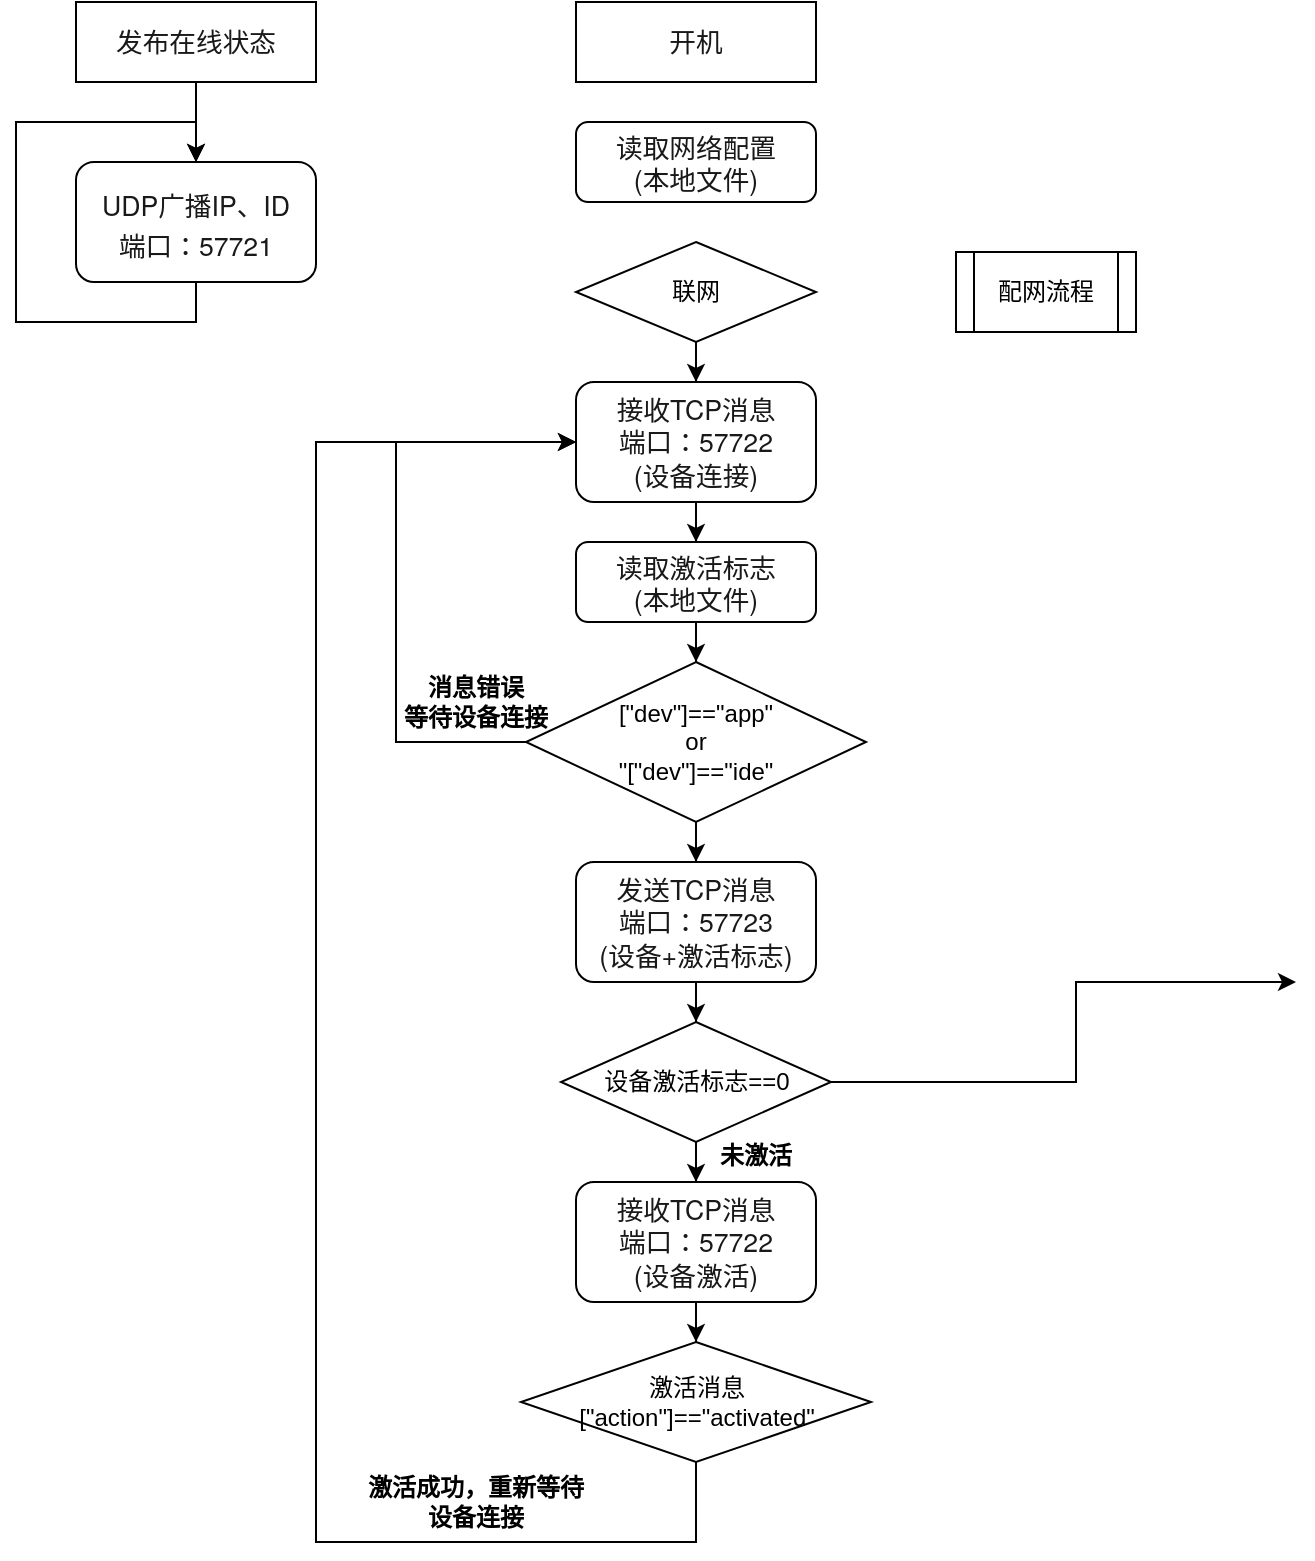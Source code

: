 <mxfile version="14.1.1" type="github">
  <diagram id="SIsZvFy45aXnX-BMXcz8" name="Page-1">
    <mxGraphModel dx="2123" dy="685" grid="1" gridSize="10" guides="1" tooltips="1" connect="1" arrows="1" fold="1" page="1" pageScale="1" pageWidth="827" pageHeight="1169" math="0" shadow="0">
      <root>
        <mxCell id="0" />
        <mxCell id="1" parent="0" />
        <mxCell id="kPTJGmgoszfXjRoP_3Vx-1" value="&lt;p style=&quot;box-sizing: border-box ; margin: 0px ; padding: 0px ; font-family: &amp;#34;helvetica neue&amp;#34; , &amp;#34;helvetica&amp;#34; , &amp;#34;pingfang sc&amp;#34; , &amp;#34;hiragino sans gb&amp;#34; , &amp;#34;microsoft yahei&amp;#34; , &amp;#34;\5 fae8f6f96c59ed1&amp;#34; , &amp;#34;arial&amp;#34; , sans-serif ; font-size: 16px ; line-height: 1.2&quot;&gt;&lt;span style=&quot;box-sizing: border-box ; color: rgb(25 , 25 , 25) ; font-size: 10pt&quot;&gt;UDP广播IP、ID&lt;/span&gt;&lt;/p&gt;&lt;p style=&quot;box-sizing: border-box ; margin: 0px ; padding: 0px ; font-family: &amp;#34;helvetica neue&amp;#34; , &amp;#34;helvetica&amp;#34; , &amp;#34;pingfang sc&amp;#34; , &amp;#34;hiragino sans gb&amp;#34; , &amp;#34;microsoft yahei&amp;#34; , &amp;#34;\5 fae8f6f96c59ed1&amp;#34; , &amp;#34;arial&amp;#34; , sans-serif ; font-size: 16px ; line-height: 1.2&quot;&gt;&lt;span style=&quot;box-sizing: border-box ; color: rgb(25 , 25 , 25) ; font-size: 10pt&quot;&gt;端口：57721&lt;/span&gt;&lt;/p&gt;" style="rounded=1;whiteSpace=wrap;html=1;" parent="1" vertex="1">
          <mxGeometry x="-310" y="130" width="120" height="60" as="geometry" />
        </mxCell>
        <mxCell id="kPTJGmgoszfXjRoP_3Vx-3" style="edgeStyle=orthogonalEdgeStyle;rounded=0;orthogonalLoop=1;jettySize=auto;html=1;" parent="1" source="kPTJGmgoszfXjRoP_3Vx-2" target="kPTJGmgoszfXjRoP_3Vx-1" edge="1">
          <mxGeometry relative="1" as="geometry" />
        </mxCell>
        <mxCell id="kPTJGmgoszfXjRoP_3Vx-2" value="&lt;span style=&quot;color: rgb(25 , 25 , 25) ; font-size: 13.333px&quot;&gt;发布在线状态&lt;/span&gt;" style="rounded=0;whiteSpace=wrap;html=1;fillColor=#ffffff;gradientColor=none;" parent="1" vertex="1">
          <mxGeometry x="-310" y="50" width="120" height="40" as="geometry" />
        </mxCell>
        <mxCell id="H-_kW-Z6rj1uAGRfaLvn-5" style="edgeStyle=orthogonalEdgeStyle;rounded=0;orthogonalLoop=1;jettySize=auto;html=1;entryX=0.5;entryY=1;entryDx=0;entryDy=0;startArrow=classic;startFill=1;endArrow=none;endFill=0;" parent="1" source="kPTJGmgoszfXjRoP_3Vx-1" target="kPTJGmgoszfXjRoP_3Vx-1" edge="1">
          <mxGeometry relative="1" as="geometry">
            <Array as="points">
              <mxPoint x="-250" y="110" />
              <mxPoint x="-340" y="110" />
              <mxPoint x="-340" y="210" />
              <mxPoint x="-250" y="210" />
            </Array>
          </mxGeometry>
        </mxCell>
        <mxCell id="pTYEqp93y5SNzYrnJhAv-2" value="&lt;span style=&quot;color: rgb(25 , 25 , 25) ; font-size: 13.333px&quot;&gt;开机&lt;/span&gt;" style="rounded=0;whiteSpace=wrap;html=1;fillColor=#ffffff;gradientColor=none;" vertex="1" parent="1">
          <mxGeometry x="-60" y="50" width="120" height="40" as="geometry" />
        </mxCell>
        <mxCell id="pTYEqp93y5SNzYrnJhAv-3" value="&lt;p style=&quot;box-sizing: border-box ; margin: 0px ; padding: 0px ; font-family: &amp;#34;helvetica neue&amp;#34; , &amp;#34;helvetica&amp;#34; , &amp;#34;pingfang sc&amp;#34; , &amp;#34;hiragino sans gb&amp;#34; , &amp;#34;microsoft yahei&amp;#34; , &amp;#34;\5 fae8f6f96c59ed1&amp;#34; , &amp;#34;arial&amp;#34; , sans-serif ; line-height: 1.2&quot;&gt;&lt;font color=&quot;#191919&quot;&gt;&lt;span style=&quot;font-size: 13.333px&quot;&gt;读取网络配置&lt;/span&gt;&lt;/font&gt;&lt;/p&gt;&lt;p style=&quot;box-sizing: border-box ; margin: 0px ; padding: 0px ; font-family: &amp;#34;helvetica neue&amp;#34; , &amp;#34;helvetica&amp;#34; , &amp;#34;pingfang sc&amp;#34; , &amp;#34;hiragino sans gb&amp;#34; , &amp;#34;microsoft yahei&amp;#34; , &amp;#34;\5 fae8f6f96c59ed1&amp;#34; , &amp;#34;arial&amp;#34; , sans-serif ; line-height: 1.2&quot;&gt;&lt;font color=&quot;#191919&quot;&gt;&lt;span style=&quot;font-size: 13.333px&quot;&gt;(本地文件)&lt;/span&gt;&lt;/font&gt;&lt;/p&gt;" style="rounded=1;whiteSpace=wrap;html=1;" vertex="1" parent="1">
          <mxGeometry x="-60" y="110" width="120" height="40" as="geometry" />
        </mxCell>
        <mxCell id="pTYEqp93y5SNzYrnJhAv-31" style="edgeStyle=orthogonalEdgeStyle;rounded=0;orthogonalLoop=1;jettySize=auto;html=1;entryX=0.5;entryY=0;entryDx=0;entryDy=0;startArrow=none;startFill=0;endArrow=classic;endFill=1;" edge="1" parent="1" source="pTYEqp93y5SNzYrnJhAv-5" target="pTYEqp93y5SNzYrnJhAv-11">
          <mxGeometry relative="1" as="geometry" />
        </mxCell>
        <mxCell id="pTYEqp93y5SNzYrnJhAv-5" value="联网" style="rhombus;whiteSpace=wrap;html=1;" vertex="1" parent="1">
          <mxGeometry x="-60" y="170" width="120" height="50" as="geometry" />
        </mxCell>
        <mxCell id="pTYEqp93y5SNzYrnJhAv-8" value="配网流程" style="shape=process;whiteSpace=wrap;html=1;backgroundOutline=1;" vertex="1" parent="1">
          <mxGeometry x="130" y="175" width="90" height="40" as="geometry" />
        </mxCell>
        <mxCell id="pTYEqp93y5SNzYrnJhAv-35" style="edgeStyle=orthogonalEdgeStyle;rounded=0;orthogonalLoop=1;jettySize=auto;html=1;entryX=0.5;entryY=0;entryDx=0;entryDy=0;startArrow=none;startFill=0;endArrow=classic;endFill=1;" edge="1" parent="1" source="pTYEqp93y5SNzYrnJhAv-11" target="pTYEqp93y5SNzYrnJhAv-12">
          <mxGeometry relative="1" as="geometry" />
        </mxCell>
        <mxCell id="pTYEqp93y5SNzYrnJhAv-11" value="&lt;p style=&quot;box-sizing: border-box ; margin: 0px ; padding: 0px ; font-family: &amp;#34;helvetica neue&amp;#34; , &amp;#34;helvetica&amp;#34; , &amp;#34;pingfang sc&amp;#34; , &amp;#34;hiragino sans gb&amp;#34; , &amp;#34;microsoft yahei&amp;#34; , &amp;#34;\5 fae8f6f96c59ed1&amp;#34; , &amp;#34;arial&amp;#34; , sans-serif ; line-height: 1.2&quot;&gt;&lt;font color=&quot;#191919&quot;&gt;&lt;span style=&quot;font-size: 13.333px&quot;&gt;接收TCP消息&lt;/span&gt;&lt;/font&gt;&lt;/p&gt;&lt;span style=&quot;color: rgb(25 , 25 , 25) ; font-family: &amp;#34;helvetica neue&amp;#34; , &amp;#34;helvetica&amp;#34; , &amp;#34;pingfang sc&amp;#34; , &amp;#34;hiragino sans gb&amp;#34; , &amp;#34;microsoft yahei&amp;#34; , &amp;#34;\5 fae8f6f96c59ed1&amp;#34; , &amp;#34;arial&amp;#34; , sans-serif ; font-size: 13.333px&quot;&gt;端口：57722&lt;/span&gt;&lt;p style=&quot;box-sizing: border-box ; margin: 0px ; padding: 0px ; font-family: &amp;#34;helvetica neue&amp;#34; , &amp;#34;helvetica&amp;#34; , &amp;#34;pingfang sc&amp;#34; , &amp;#34;hiragino sans gb&amp;#34; , &amp;#34;microsoft yahei&amp;#34; , &amp;#34;\5 fae8f6f96c59ed1&amp;#34; , &amp;#34;arial&amp;#34; , sans-serif ; line-height: 1.2&quot;&gt;&lt;font color=&quot;#191919&quot;&gt;&lt;span style=&quot;font-size: 13.333px&quot;&gt;(设备连接)&lt;/span&gt;&lt;/font&gt;&lt;font color=&quot;#191919&quot;&gt;&lt;span style=&quot;font-size: 13.333px&quot;&gt;&lt;br&gt;&lt;/span&gt;&lt;/font&gt;&lt;/p&gt;" style="rounded=1;whiteSpace=wrap;html=1;" vertex="1" parent="1">
          <mxGeometry x="-60" y="240" width="120" height="60" as="geometry" />
        </mxCell>
        <mxCell id="pTYEqp93y5SNzYrnJhAv-36" style="edgeStyle=orthogonalEdgeStyle;rounded=0;orthogonalLoop=1;jettySize=auto;html=1;entryX=0.5;entryY=0;entryDx=0;entryDy=0;startArrow=none;startFill=0;endArrow=classic;endFill=1;" edge="1" parent="1" source="pTYEqp93y5SNzYrnJhAv-12" target="pTYEqp93y5SNzYrnJhAv-15">
          <mxGeometry relative="1" as="geometry" />
        </mxCell>
        <mxCell id="pTYEqp93y5SNzYrnJhAv-12" value="&lt;p style=&quot;box-sizing: border-box ; margin: 0px ; padding: 0px ; font-family: &amp;#34;helvetica neue&amp;#34; , &amp;#34;helvetica&amp;#34; , &amp;#34;pingfang sc&amp;#34; , &amp;#34;hiragino sans gb&amp;#34; , &amp;#34;microsoft yahei&amp;#34; , &amp;#34;\5 fae8f6f96c59ed1&amp;#34; , &amp;#34;arial&amp;#34; , sans-serif ; line-height: 1.2&quot;&gt;&lt;font color=&quot;#191919&quot;&gt;&lt;span style=&quot;font-size: 13.333px&quot;&gt;读取激活标志&lt;/span&gt;&lt;/font&gt;&lt;/p&gt;&lt;p style=&quot;box-sizing: border-box ; margin: 0px ; padding: 0px ; font-family: &amp;#34;helvetica neue&amp;#34; , &amp;#34;helvetica&amp;#34; , &amp;#34;pingfang sc&amp;#34; , &amp;#34;hiragino sans gb&amp;#34; , &amp;#34;microsoft yahei&amp;#34; , &amp;#34;\5 fae8f6f96c59ed1&amp;#34; , &amp;#34;arial&amp;#34; , sans-serif ; line-height: 1.2&quot;&gt;&lt;font color=&quot;#191919&quot;&gt;&lt;span style=&quot;font-size: 13.333px&quot;&gt;(本地文件)&lt;/span&gt;&lt;/font&gt;&lt;/p&gt;" style="rounded=1;whiteSpace=wrap;html=1;" vertex="1" parent="1">
          <mxGeometry x="-60" y="320" width="120" height="40" as="geometry" />
        </mxCell>
        <mxCell id="pTYEqp93y5SNzYrnJhAv-21" style="edgeStyle=orthogonalEdgeStyle;rounded=0;orthogonalLoop=1;jettySize=auto;html=1;startArrow=none;startFill=0;endArrow=classic;endFill=1;entryX=0;entryY=0.5;entryDx=0;entryDy=0;" edge="1" parent="1" source="pTYEqp93y5SNzYrnJhAv-15" target="pTYEqp93y5SNzYrnJhAv-11">
          <mxGeometry relative="1" as="geometry">
            <mxPoint y="290" as="targetPoint" />
            <Array as="points">
              <mxPoint x="-150" y="420" />
              <mxPoint x="-150" y="270" />
            </Array>
          </mxGeometry>
        </mxCell>
        <mxCell id="pTYEqp93y5SNzYrnJhAv-26" style="edgeStyle=orthogonalEdgeStyle;rounded=0;orthogonalLoop=1;jettySize=auto;html=1;startArrow=none;startFill=0;endArrow=classic;endFill=1;" edge="1" parent="1" source="pTYEqp93y5SNzYrnJhAv-15" target="pTYEqp93y5SNzYrnJhAv-16">
          <mxGeometry relative="1" as="geometry" />
        </mxCell>
        <mxCell id="pTYEqp93y5SNzYrnJhAv-15" value="[&quot;dev&quot;]==&quot;app&quot;&lt;br&gt;or&lt;br&gt;&quot;[&quot;dev&quot;]==&quot;ide&quot;" style="rhombus;whiteSpace=wrap;html=1;" vertex="1" parent="1">
          <mxGeometry x="-85" y="380" width="170" height="80" as="geometry" />
        </mxCell>
        <mxCell id="pTYEqp93y5SNzYrnJhAv-27" style="edgeStyle=orthogonalEdgeStyle;rounded=0;orthogonalLoop=1;jettySize=auto;html=1;startArrow=none;startFill=0;endArrow=classic;endFill=1;" edge="1" parent="1" source="pTYEqp93y5SNzYrnJhAv-16" target="pTYEqp93y5SNzYrnJhAv-17">
          <mxGeometry relative="1" as="geometry" />
        </mxCell>
        <mxCell id="pTYEqp93y5SNzYrnJhAv-16" value="&lt;p style=&quot;box-sizing: border-box ; margin: 0px ; padding: 0px ; font-family: &amp;#34;helvetica neue&amp;#34; , &amp;#34;helvetica&amp;#34; , &amp;#34;pingfang sc&amp;#34; , &amp;#34;hiragino sans gb&amp;#34; , &amp;#34;microsoft yahei&amp;#34; , &amp;#34;\5 fae8f6f96c59ed1&amp;#34; , &amp;#34;arial&amp;#34; , sans-serif ; line-height: 1.2&quot;&gt;&lt;font color=&quot;#191919&quot;&gt;&lt;span style=&quot;font-size: 13.333px&quot;&gt;发送TCP消息&lt;/span&gt;&lt;/font&gt;&lt;/p&gt;&lt;span style=&quot;color: rgb(25 , 25 , 25) ; font-family: &amp;#34;helvetica neue&amp;#34; , &amp;#34;helvetica&amp;#34; , &amp;#34;pingfang sc&amp;#34; , &amp;#34;hiragino sans gb&amp;#34; , &amp;#34;microsoft yahei&amp;#34; , &amp;#34;\5 fae8f6f96c59ed1&amp;#34; , &amp;#34;arial&amp;#34; , sans-serif ; font-size: 13.333px&quot;&gt;端口：&lt;/span&gt;&lt;font color=&quot;#191919&quot; face=&quot;helvetica neue, helvetica, pingfang sc, hiragino sans gb, microsoft yahei, \5 fae8f6f96c59ed1, arial, sans-serif&quot;&gt;&lt;span style=&quot;font-size: 13.333px&quot;&gt;57723&lt;/span&gt;&lt;/font&gt;&lt;p style=&quot;box-sizing: border-box ; margin: 0px ; padding: 0px ; font-family: &amp;#34;helvetica neue&amp;#34; , &amp;#34;helvetica&amp;#34; , &amp;#34;pingfang sc&amp;#34; , &amp;#34;hiragino sans gb&amp;#34; , &amp;#34;microsoft yahei&amp;#34; , &amp;#34;\5 fae8f6f96c59ed1&amp;#34; , &amp;#34;arial&amp;#34; , sans-serif ; line-height: 1.2&quot;&gt;&lt;font color=&quot;#191919&quot;&gt;&lt;span style=&quot;font-size: 13.333px&quot;&gt;(设备+激活标志)&lt;/span&gt;&lt;/font&gt;&lt;font color=&quot;#191919&quot;&gt;&lt;span style=&quot;font-size: 13.333px&quot;&gt;&lt;br&gt;&lt;/span&gt;&lt;/font&gt;&lt;/p&gt;" style="rounded=1;whiteSpace=wrap;html=1;" vertex="1" parent="1">
          <mxGeometry x="-60" y="480" width="120" height="60" as="geometry" />
        </mxCell>
        <mxCell id="pTYEqp93y5SNzYrnJhAv-28" style="edgeStyle=orthogonalEdgeStyle;rounded=0;orthogonalLoop=1;jettySize=auto;html=1;startArrow=none;startFill=0;endArrow=classic;endFill=1;" edge="1" parent="1" source="pTYEqp93y5SNzYrnJhAv-17" target="pTYEqp93y5SNzYrnJhAv-18">
          <mxGeometry relative="1" as="geometry" />
        </mxCell>
        <mxCell id="pTYEqp93y5SNzYrnJhAv-29" style="edgeStyle=orthogonalEdgeStyle;rounded=0;orthogonalLoop=1;jettySize=auto;html=1;startArrow=none;startFill=0;endArrow=classic;endFill=1;" edge="1" parent="1" source="pTYEqp93y5SNzYrnJhAv-17">
          <mxGeometry relative="1" as="geometry">
            <mxPoint x="300" y="540" as="targetPoint" />
            <Array as="points">
              <mxPoint x="190" y="590" />
              <mxPoint x="190" y="540" />
            </Array>
          </mxGeometry>
        </mxCell>
        <mxCell id="pTYEqp93y5SNzYrnJhAv-17" value="设备激活标志==0" style="rhombus;whiteSpace=wrap;html=1;" vertex="1" parent="1">
          <mxGeometry x="-67.5" y="560" width="135" height="60" as="geometry" />
        </mxCell>
        <mxCell id="pTYEqp93y5SNzYrnJhAv-30" style="edgeStyle=orthogonalEdgeStyle;rounded=0;orthogonalLoop=1;jettySize=auto;html=1;entryX=0.5;entryY=0;entryDx=0;entryDy=0;startArrow=none;startFill=0;endArrow=classic;endFill=1;" edge="1" parent="1" source="pTYEqp93y5SNzYrnJhAv-18" target="pTYEqp93y5SNzYrnJhAv-19">
          <mxGeometry relative="1" as="geometry" />
        </mxCell>
        <mxCell id="pTYEqp93y5SNzYrnJhAv-18" value="&lt;p style=&quot;box-sizing: border-box ; margin: 0px ; padding: 0px ; font-family: &amp;#34;helvetica neue&amp;#34; , &amp;#34;helvetica&amp;#34; , &amp;#34;pingfang sc&amp;#34; , &amp;#34;hiragino sans gb&amp;#34; , &amp;#34;microsoft yahei&amp;#34; , &amp;#34;\5 fae8f6f96c59ed1&amp;#34; , &amp;#34;arial&amp;#34; , sans-serif ; line-height: 1.2&quot;&gt;&lt;font color=&quot;#191919&quot;&gt;&lt;span style=&quot;font-size: 13.333px&quot;&gt;接收TCP消息&lt;/span&gt;&lt;/font&gt;&lt;/p&gt;&lt;span style=&quot;color: rgb(25 , 25 , 25) ; font-family: &amp;#34;helvetica neue&amp;#34; , &amp;#34;helvetica&amp;#34; , &amp;#34;pingfang sc&amp;#34; , &amp;#34;hiragino sans gb&amp;#34; , &amp;#34;microsoft yahei&amp;#34; , &amp;#34;\5 fae8f6f96c59ed1&amp;#34; , &amp;#34;arial&amp;#34; , sans-serif ; font-size: 13.333px&quot;&gt;端口：57722&lt;/span&gt;&lt;p style=&quot;box-sizing: border-box ; margin: 0px ; padding: 0px ; font-family: &amp;#34;helvetica neue&amp;#34; , &amp;#34;helvetica&amp;#34; , &amp;#34;pingfang sc&amp;#34; , &amp;#34;hiragino sans gb&amp;#34; , &amp;#34;microsoft yahei&amp;#34; , &amp;#34;\5 fae8f6f96c59ed1&amp;#34; , &amp;#34;arial&amp;#34; , sans-serif ; line-height: 1.2&quot;&gt;&lt;font color=&quot;#191919&quot;&gt;&lt;span style=&quot;font-size: 13.333px&quot;&gt;(设备激活)&lt;/span&gt;&lt;/font&gt;&lt;font color=&quot;#191919&quot;&gt;&lt;span style=&quot;font-size: 13.333px&quot;&gt;&lt;br&gt;&lt;/span&gt;&lt;/font&gt;&lt;/p&gt;" style="rounded=1;whiteSpace=wrap;html=1;" vertex="1" parent="1">
          <mxGeometry x="-60" y="640" width="120" height="60" as="geometry" />
        </mxCell>
        <mxCell id="pTYEqp93y5SNzYrnJhAv-38" style="edgeStyle=orthogonalEdgeStyle;rounded=0;orthogonalLoop=1;jettySize=auto;html=1;startArrow=none;startFill=0;endArrow=classic;endFill=1;" edge="1" parent="1" source="pTYEqp93y5SNzYrnJhAv-19" target="pTYEqp93y5SNzYrnJhAv-11">
          <mxGeometry relative="1" as="geometry">
            <mxPoint x="-80" y="270" as="targetPoint" />
            <Array as="points">
              <mxPoint y="820" />
              <mxPoint x="-190" y="820" />
              <mxPoint x="-190" y="270" />
            </Array>
          </mxGeometry>
        </mxCell>
        <mxCell id="pTYEqp93y5SNzYrnJhAv-19" value="激活消息&lt;br&gt;[&quot;action&quot;]==&quot;activated&quot;" style="rhombus;whiteSpace=wrap;html=1;" vertex="1" parent="1">
          <mxGeometry x="-87.5" y="720" width="175" height="60" as="geometry" />
        </mxCell>
        <mxCell id="pTYEqp93y5SNzYrnJhAv-20" value="未激活" style="text;html=1;strokeColor=none;fillColor=none;align=center;verticalAlign=middle;whiteSpace=wrap;rounded=0;fontStyle=1" vertex="1" parent="1">
          <mxGeometry x="10" y="617" width="40" height="20" as="geometry" />
        </mxCell>
        <mxCell id="pTYEqp93y5SNzYrnJhAv-24" value="消息错误&lt;br&gt;等待设备连接" style="text;html=1;strokeColor=none;fillColor=none;align=center;verticalAlign=middle;whiteSpace=wrap;rounded=0;fontStyle=1" vertex="1" parent="1">
          <mxGeometry x="-150" y="390" width="80" height="20" as="geometry" />
        </mxCell>
        <mxCell id="pTYEqp93y5SNzYrnJhAv-37" value="激活成功，重新等待设备连接" style="text;html=1;strokeColor=none;fillColor=none;align=center;verticalAlign=middle;whiteSpace=wrap;rounded=0;fontStyle=1" vertex="1" parent="1">
          <mxGeometry x="-165" y="790" width="110" height="20" as="geometry" />
        </mxCell>
      </root>
    </mxGraphModel>
  </diagram>
</mxfile>
